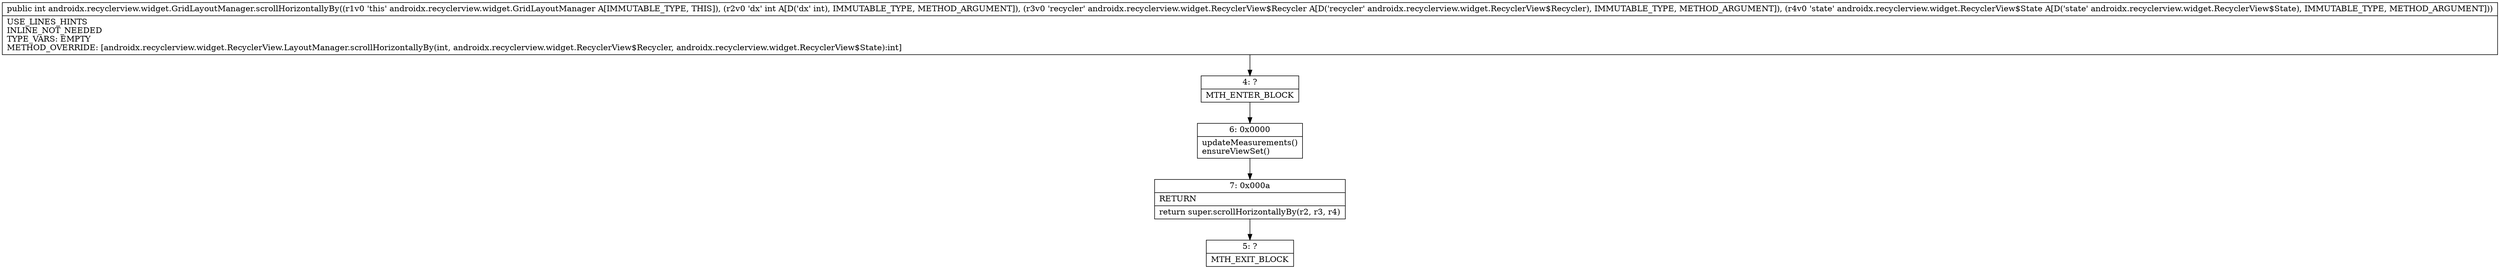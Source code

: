 digraph "CFG forandroidx.recyclerview.widget.GridLayoutManager.scrollHorizontallyBy(ILandroidx\/recyclerview\/widget\/RecyclerView$Recycler;Landroidx\/recyclerview\/widget\/RecyclerView$State;)I" {
Node_4 [shape=record,label="{4\:\ ?|MTH_ENTER_BLOCK\l}"];
Node_6 [shape=record,label="{6\:\ 0x0000|updateMeasurements()\lensureViewSet()\l}"];
Node_7 [shape=record,label="{7\:\ 0x000a|RETURN\l|return super.scrollHorizontallyBy(r2, r3, r4)\l}"];
Node_5 [shape=record,label="{5\:\ ?|MTH_EXIT_BLOCK\l}"];
MethodNode[shape=record,label="{public int androidx.recyclerview.widget.GridLayoutManager.scrollHorizontallyBy((r1v0 'this' androidx.recyclerview.widget.GridLayoutManager A[IMMUTABLE_TYPE, THIS]), (r2v0 'dx' int A[D('dx' int), IMMUTABLE_TYPE, METHOD_ARGUMENT]), (r3v0 'recycler' androidx.recyclerview.widget.RecyclerView$Recycler A[D('recycler' androidx.recyclerview.widget.RecyclerView$Recycler), IMMUTABLE_TYPE, METHOD_ARGUMENT]), (r4v0 'state' androidx.recyclerview.widget.RecyclerView$State A[D('state' androidx.recyclerview.widget.RecyclerView$State), IMMUTABLE_TYPE, METHOD_ARGUMENT]))  | USE_LINES_HINTS\lINLINE_NOT_NEEDED\lTYPE_VARS: EMPTY\lMETHOD_OVERRIDE: [androidx.recyclerview.widget.RecyclerView.LayoutManager.scrollHorizontallyBy(int, androidx.recyclerview.widget.RecyclerView$Recycler, androidx.recyclerview.widget.RecyclerView$State):int]\l}"];
MethodNode -> Node_4;Node_4 -> Node_6;
Node_6 -> Node_7;
Node_7 -> Node_5;
}

